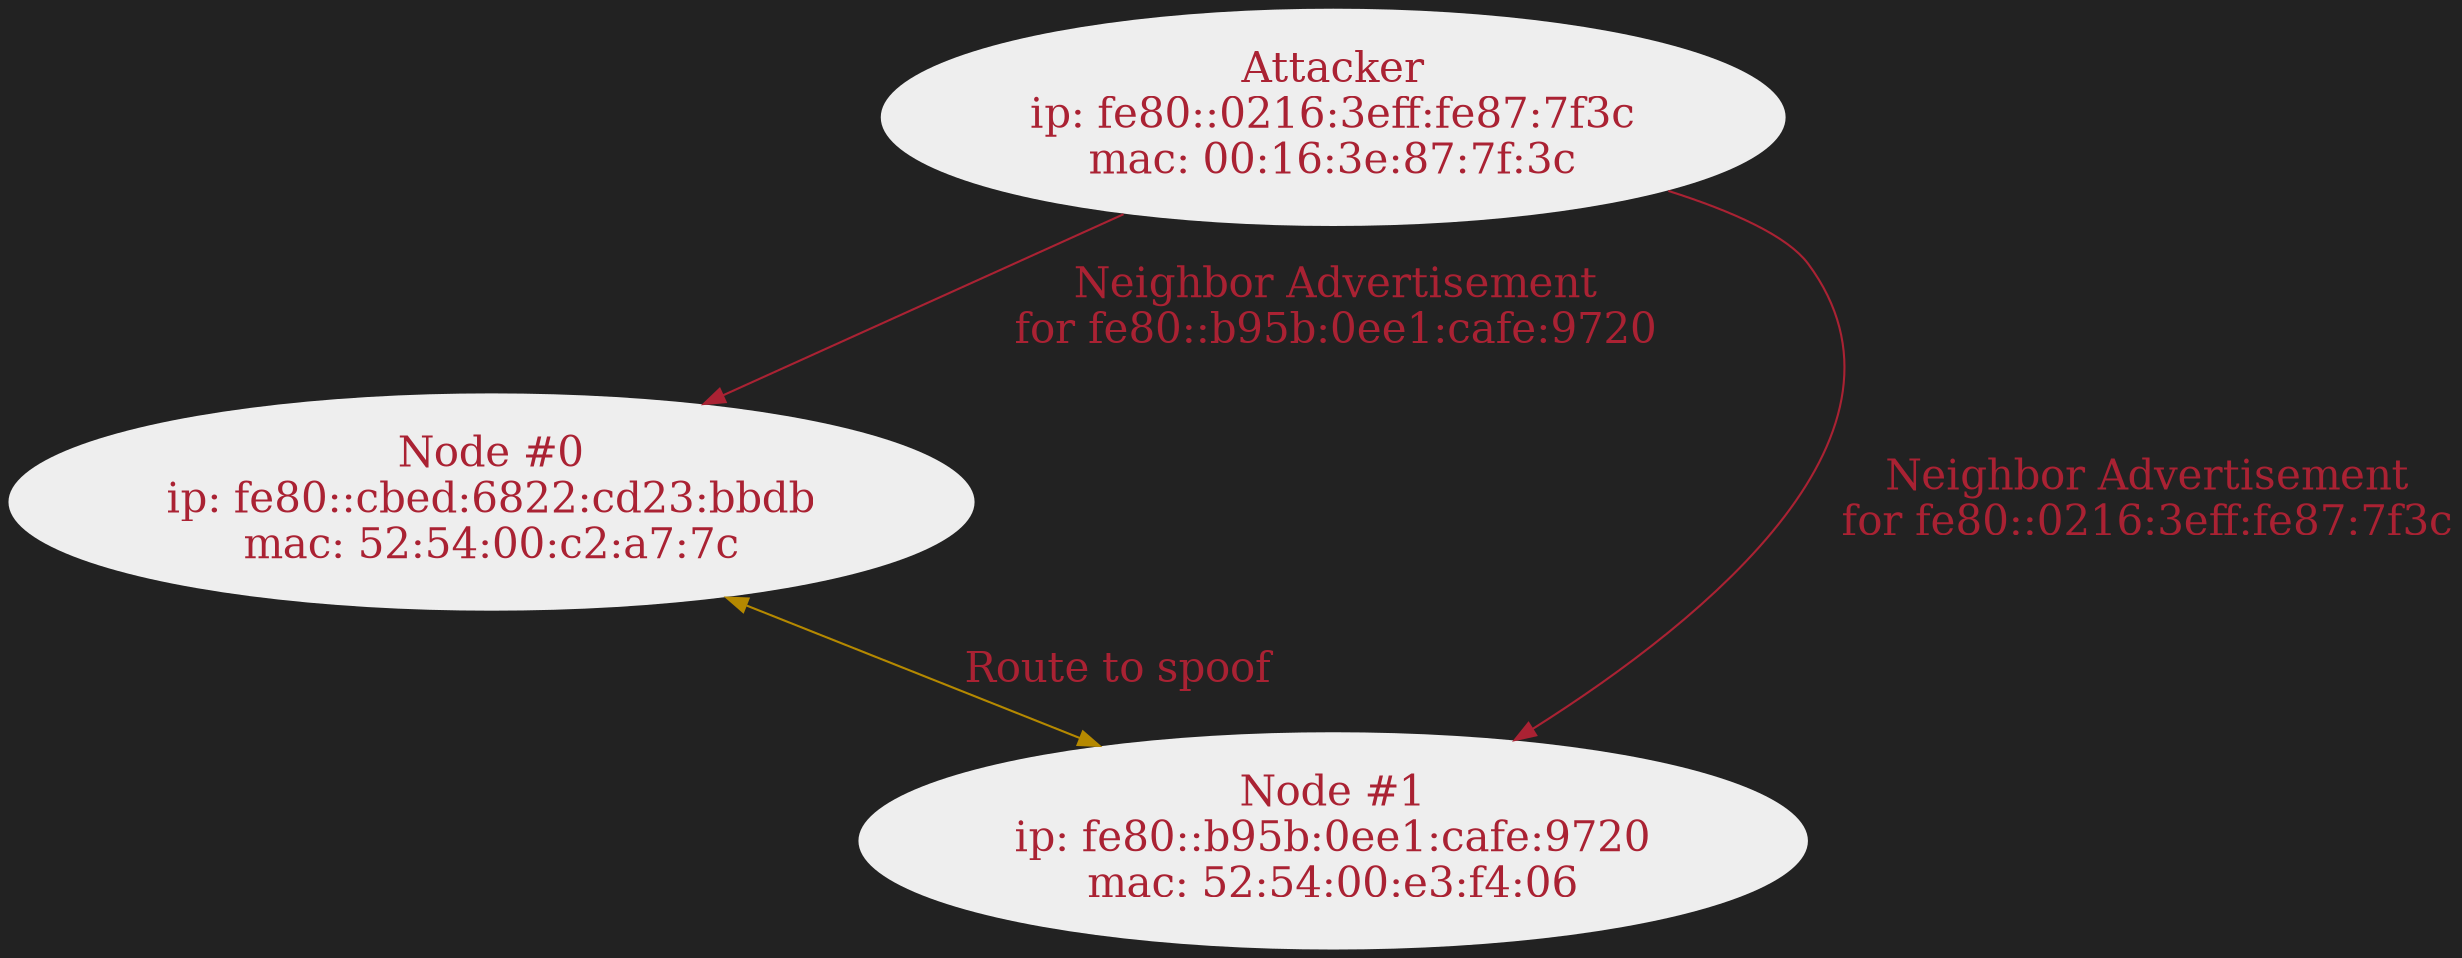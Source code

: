 digraph ARN {
    compound=true
    splines=true
    nodesep=4
    color=none
    fontcolor="#aa2233"
    fontsize=20
    bgcolor="#222222"
    edge[color="#b58900", fontcolor="#aa2233", fontsize=20]
    node[fontcolor="#aa2233", fontsize=20]
    node0[
        label="Node #0\nip: fe80::cbed:6822:cd23:bbdb\nmac: 52:54:00:c2:a7:7c"
        style=filled
        color=none
        fillcolor="#eeeeee"
    ]
    node1[
        label="Node #1\nip: fe80::b95b:0ee1:cafe:9720\nmac: 52:54:00:e3:f4:06"
        style=filled
        color=none
        fillcolor="#eeeeee"
    ]
    node3[
        label="Attacker\nip: fe80::0216:3eff:fe87:7f3c\nmac: 00:16:3e:87:7f:3c"
        style=filled
        color=none
        fillcolor="#eeeeee"
    ]
    node0 -> node1[label="Route to spoof", dir=both]
    node3 -> node0[
        label="Neighbor Advertisement\nfor fe80::b95b:0ee1:cafe:9720"
        color="#aa2233"
    ]
    node3 -> node1[
        label="Neighbor Advertisement\nfor fe80::0216:3eff:fe87:7f3c"
        color="#aa2233"
    ]
}
